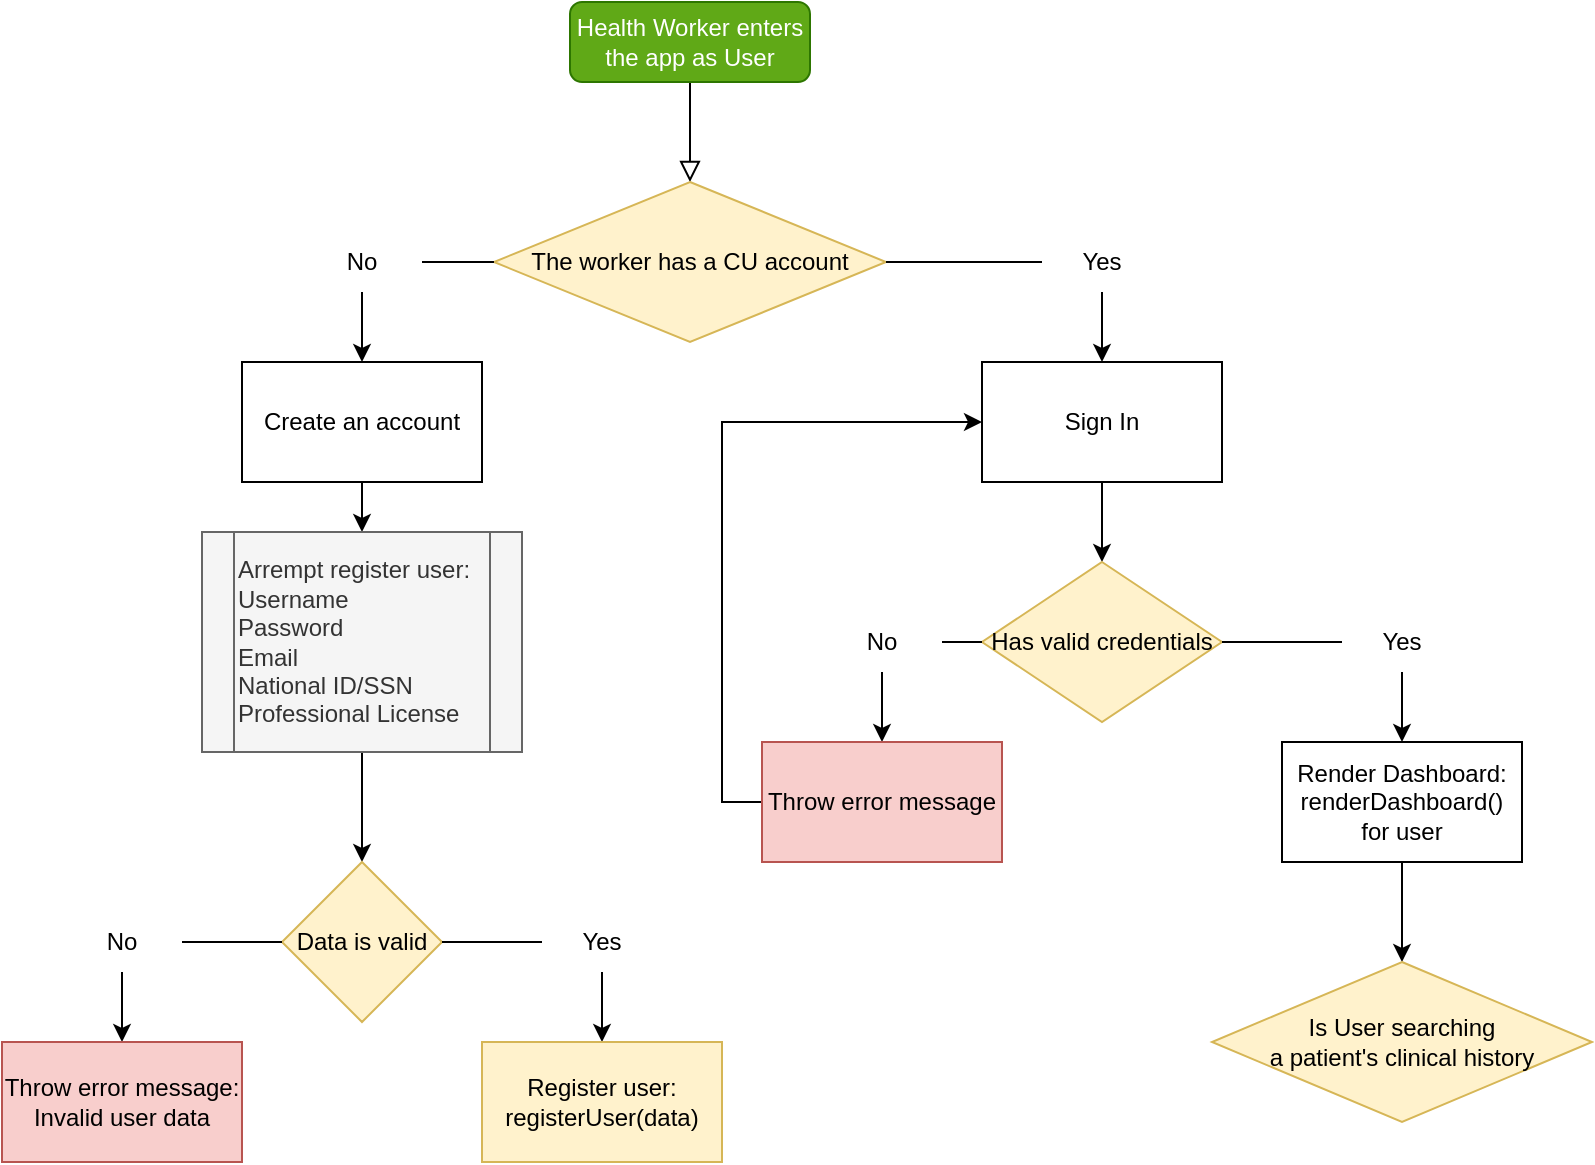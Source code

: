 <mxfile version="16.6.4" type="github">
  <diagram id="C5RBs43oDa-KdzZeNtuy" name="Page-1">
    <mxGraphModel dx="2000" dy="802" grid="1" gridSize="10" guides="1" tooltips="1" connect="1" arrows="1" fold="1" page="1" pageScale="1" pageWidth="1100" pageHeight="850" math="0" shadow="0">
      <root>
        <mxCell id="WIyWlLk6GJQsqaUBKTNV-0" />
        <mxCell id="WIyWlLk6GJQsqaUBKTNV-1" parent="WIyWlLk6GJQsqaUBKTNV-0" />
        <mxCell id="WIyWlLk6GJQsqaUBKTNV-2" value="" style="rounded=0;html=1;jettySize=auto;orthogonalLoop=1;fontSize=11;endArrow=block;endFill=0;endSize=8;strokeWidth=1;shadow=0;labelBackgroundColor=none;edgeStyle=orthogonalEdgeStyle;" parent="WIyWlLk6GJQsqaUBKTNV-1" source="WIyWlLk6GJQsqaUBKTNV-3" target="2n9jpFvJ1BDSwHlZQIuS-0" edge="1">
          <mxGeometry relative="1" as="geometry">
            <mxPoint x="414" y="130" as="targetPoint" />
          </mxGeometry>
        </mxCell>
        <mxCell id="WIyWlLk6GJQsqaUBKTNV-3" value="Health Worker enters the app as User" style="rounded=1;whiteSpace=wrap;html=1;fontSize=12;glass=0;strokeWidth=1;shadow=0;fillColor=#60a917;fontColor=#ffffff;strokeColor=#2D7600;" parent="WIyWlLk6GJQsqaUBKTNV-1" vertex="1">
          <mxGeometry x="354" y="40" width="120" height="40" as="geometry" />
        </mxCell>
        <mxCell id="2n9jpFvJ1BDSwHlZQIuS-4" value="" style="edgeStyle=orthogonalEdgeStyle;rounded=0;orthogonalLoop=1;jettySize=auto;html=1;startArrow=none;" parent="WIyWlLk6GJQsqaUBKTNV-1" source="2n9jpFvJ1BDSwHlZQIuS-7" target="2n9jpFvJ1BDSwHlZQIuS-3" edge="1">
          <mxGeometry relative="1" as="geometry" />
        </mxCell>
        <mxCell id="2n9jpFvJ1BDSwHlZQIuS-6" value="" style="edgeStyle=orthogonalEdgeStyle;rounded=0;orthogonalLoop=1;jettySize=auto;html=1;startArrow=none;" parent="WIyWlLk6GJQsqaUBKTNV-1" source="2n9jpFvJ1BDSwHlZQIuS-8" target="2n9jpFvJ1BDSwHlZQIuS-5" edge="1">
          <mxGeometry relative="1" as="geometry" />
        </mxCell>
        <mxCell id="2n9jpFvJ1BDSwHlZQIuS-0" value="The worker has a CU account" style="rhombus;whiteSpace=wrap;html=1;fillColor=#fff2cc;strokeColor=#d6b656;" parent="WIyWlLk6GJQsqaUBKTNV-1" vertex="1">
          <mxGeometry x="316" y="130" width="196" height="80" as="geometry" />
        </mxCell>
        <mxCell id="2n9jpFvJ1BDSwHlZQIuS-10" value="" style="edgeStyle=orthogonalEdgeStyle;rounded=0;orthogonalLoop=1;jettySize=auto;html=1;" parent="WIyWlLk6GJQsqaUBKTNV-1" source="2n9jpFvJ1BDSwHlZQIuS-3" target="2n9jpFvJ1BDSwHlZQIuS-9" edge="1">
          <mxGeometry relative="1" as="geometry" />
        </mxCell>
        <mxCell id="2n9jpFvJ1BDSwHlZQIuS-3" value="Create an account" style="whiteSpace=wrap;html=1;" parent="WIyWlLk6GJQsqaUBKTNV-1" vertex="1">
          <mxGeometry x="190" y="220" width="120" height="60" as="geometry" />
        </mxCell>
        <mxCell id="2n9jpFvJ1BDSwHlZQIuS-17" value="" style="edgeStyle=orthogonalEdgeStyle;rounded=0;orthogonalLoop=1;jettySize=auto;html=1;" parent="WIyWlLk6GJQsqaUBKTNV-1" source="2n9jpFvJ1BDSwHlZQIuS-5" target="2n9jpFvJ1BDSwHlZQIuS-16" edge="1">
          <mxGeometry relative="1" as="geometry" />
        </mxCell>
        <mxCell id="2n9jpFvJ1BDSwHlZQIuS-5" value="Sign In" style="whiteSpace=wrap;html=1;" parent="WIyWlLk6GJQsqaUBKTNV-1" vertex="1">
          <mxGeometry x="560" y="220" width="120" height="60" as="geometry" />
        </mxCell>
        <mxCell id="2n9jpFvJ1BDSwHlZQIuS-31" value="" style="edgeStyle=orthogonalEdgeStyle;rounded=0;orthogonalLoop=1;jettySize=auto;html=1;" parent="WIyWlLk6GJQsqaUBKTNV-1" source="2n9jpFvJ1BDSwHlZQIuS-9" target="2n9jpFvJ1BDSwHlZQIuS-30" edge="1">
          <mxGeometry relative="1" as="geometry" />
        </mxCell>
        <mxCell id="2n9jpFvJ1BDSwHlZQIuS-9" value="Arrempt register user:&lt;br&gt;Username&lt;br&gt;Password&lt;br&gt;Email&lt;br&gt;National ID/SSN&lt;br&gt;Professional License" style="shape=process;whiteSpace=wrap;html=1;backgroundOutline=1;align=left;fillColor=#f5f5f5;strokeColor=#666666;fontColor=#333333;" parent="WIyWlLk6GJQsqaUBKTNV-1" vertex="1">
          <mxGeometry x="170" y="305" width="160" height="110" as="geometry" />
        </mxCell>
        <mxCell id="2n9jpFvJ1BDSwHlZQIuS-7" value="No" style="text;html=1;strokeColor=none;fillColor=none;align=center;verticalAlign=middle;whiteSpace=wrap;rounded=0;" parent="WIyWlLk6GJQsqaUBKTNV-1" vertex="1">
          <mxGeometry x="220" y="155" width="60" height="30" as="geometry" />
        </mxCell>
        <mxCell id="2n9jpFvJ1BDSwHlZQIuS-13" value="" style="edgeStyle=orthogonalEdgeStyle;rounded=0;orthogonalLoop=1;jettySize=auto;html=1;endArrow=none;" parent="WIyWlLk6GJQsqaUBKTNV-1" source="2n9jpFvJ1BDSwHlZQIuS-0" target="2n9jpFvJ1BDSwHlZQIuS-7" edge="1">
          <mxGeometry relative="1" as="geometry">
            <mxPoint x="316" y="170" as="sourcePoint" />
            <mxPoint x="170" y="170" as="targetPoint" />
          </mxGeometry>
        </mxCell>
        <mxCell id="2n9jpFvJ1BDSwHlZQIuS-8" value="Yes" style="text;html=1;strokeColor=none;fillColor=none;align=center;verticalAlign=middle;whiteSpace=wrap;rounded=0;" parent="WIyWlLk6GJQsqaUBKTNV-1" vertex="1">
          <mxGeometry x="590" y="155" width="60" height="30" as="geometry" />
        </mxCell>
        <mxCell id="2n9jpFvJ1BDSwHlZQIuS-14" value="" style="edgeStyle=orthogonalEdgeStyle;rounded=0;orthogonalLoop=1;jettySize=auto;html=1;endArrow=none;" parent="WIyWlLk6GJQsqaUBKTNV-1" source="2n9jpFvJ1BDSwHlZQIuS-0" target="2n9jpFvJ1BDSwHlZQIuS-8" edge="1">
          <mxGeometry relative="1" as="geometry">
            <mxPoint x="512" y="170" as="sourcePoint" />
            <mxPoint x="660" y="170" as="targetPoint" />
          </mxGeometry>
        </mxCell>
        <mxCell id="2n9jpFvJ1BDSwHlZQIuS-23" value="" style="edgeStyle=orthogonalEdgeStyle;rounded=0;orthogonalLoop=1;jettySize=auto;html=1;startArrow=none;" parent="WIyWlLk6GJQsqaUBKTNV-1" source="2n9jpFvJ1BDSwHlZQIuS-24" target="2n9jpFvJ1BDSwHlZQIuS-22" edge="1">
          <mxGeometry relative="1" as="geometry" />
        </mxCell>
        <mxCell id="2n9jpFvJ1BDSwHlZQIuS-27" value="" style="edgeStyle=orthogonalEdgeStyle;rounded=0;orthogonalLoop=1;jettySize=auto;html=1;startArrow=none;" parent="WIyWlLk6GJQsqaUBKTNV-1" source="2n9jpFvJ1BDSwHlZQIuS-28" target="2n9jpFvJ1BDSwHlZQIuS-26" edge="1">
          <mxGeometry relative="1" as="geometry" />
        </mxCell>
        <mxCell id="2n9jpFvJ1BDSwHlZQIuS-16" value="Has valid credentials" style="rhombus;whiteSpace=wrap;html=1;fillColor=#fff2cc;strokeColor=#d6b656;" parent="WIyWlLk6GJQsqaUBKTNV-1" vertex="1">
          <mxGeometry x="560" y="320" width="120" height="80" as="geometry" />
        </mxCell>
        <mxCell id="2n9jpFvJ1BDSwHlZQIuS-41" style="edgeStyle=orthogonalEdgeStyle;rounded=0;orthogonalLoop=1;jettySize=auto;html=1;exitX=0;exitY=0.5;exitDx=0;exitDy=0;entryX=0;entryY=0.5;entryDx=0;entryDy=0;" parent="WIyWlLk6GJQsqaUBKTNV-1" source="2n9jpFvJ1BDSwHlZQIuS-22" target="2n9jpFvJ1BDSwHlZQIuS-5" edge="1">
          <mxGeometry relative="1" as="geometry" />
        </mxCell>
        <mxCell id="2n9jpFvJ1BDSwHlZQIuS-22" value="Throw error message" style="whiteSpace=wrap;html=1;fillColor=#f8cecc;strokeColor=#b85450;" parent="WIyWlLk6GJQsqaUBKTNV-1" vertex="1">
          <mxGeometry x="450" y="410" width="120" height="60" as="geometry" />
        </mxCell>
        <mxCell id="2n9jpFvJ1BDSwHlZQIuS-24" value="No" style="text;html=1;strokeColor=none;fillColor=none;align=center;verticalAlign=middle;whiteSpace=wrap;rounded=0;" parent="WIyWlLk6GJQsqaUBKTNV-1" vertex="1">
          <mxGeometry x="480" y="345" width="60" height="30" as="geometry" />
        </mxCell>
        <mxCell id="2n9jpFvJ1BDSwHlZQIuS-25" value="" style="edgeStyle=orthogonalEdgeStyle;rounded=0;orthogonalLoop=1;jettySize=auto;html=1;endArrow=none;" parent="WIyWlLk6GJQsqaUBKTNV-1" source="2n9jpFvJ1BDSwHlZQIuS-16" target="2n9jpFvJ1BDSwHlZQIuS-24" edge="1">
          <mxGeometry relative="1" as="geometry">
            <mxPoint x="520" y="360" as="sourcePoint" />
            <mxPoint x="430" y="410" as="targetPoint" />
          </mxGeometry>
        </mxCell>
        <mxCell id="2n9jpFvJ1BDSwHlZQIuS-45" value="" style="edgeStyle=orthogonalEdgeStyle;rounded=0;orthogonalLoop=1;jettySize=auto;html=1;" parent="WIyWlLk6GJQsqaUBKTNV-1" source="2n9jpFvJ1BDSwHlZQIuS-26" target="2n9jpFvJ1BDSwHlZQIuS-44" edge="1">
          <mxGeometry relative="1" as="geometry" />
        </mxCell>
        <mxCell id="2n9jpFvJ1BDSwHlZQIuS-26" value="Render Dashboard:&lt;br&gt;renderDashboard() for user" style="whiteSpace=wrap;html=1;" parent="WIyWlLk6GJQsqaUBKTNV-1" vertex="1">
          <mxGeometry x="710" y="410" width="120" height="60" as="geometry" />
        </mxCell>
        <mxCell id="2n9jpFvJ1BDSwHlZQIuS-28" value="Yes" style="text;html=1;strokeColor=none;fillColor=none;align=center;verticalAlign=middle;whiteSpace=wrap;rounded=0;" parent="WIyWlLk6GJQsqaUBKTNV-1" vertex="1">
          <mxGeometry x="740" y="345" width="60" height="30" as="geometry" />
        </mxCell>
        <mxCell id="2n9jpFvJ1BDSwHlZQIuS-29" value="" style="edgeStyle=orthogonalEdgeStyle;rounded=0;orthogonalLoop=1;jettySize=auto;html=1;endArrow=none;" parent="WIyWlLk6GJQsqaUBKTNV-1" source="2n9jpFvJ1BDSwHlZQIuS-16" target="2n9jpFvJ1BDSwHlZQIuS-28" edge="1">
          <mxGeometry relative="1" as="geometry">
            <mxPoint x="640" y="360" as="sourcePoint" />
            <mxPoint x="730" y="410" as="targetPoint" />
          </mxGeometry>
        </mxCell>
        <mxCell id="2n9jpFvJ1BDSwHlZQIuS-33" value="" style="edgeStyle=orthogonalEdgeStyle;rounded=0;orthogonalLoop=1;jettySize=auto;html=1;startArrow=none;" parent="WIyWlLk6GJQsqaUBKTNV-1" source="2n9jpFvJ1BDSwHlZQIuS-37" target="2n9jpFvJ1BDSwHlZQIuS-32" edge="1">
          <mxGeometry relative="1" as="geometry" />
        </mxCell>
        <mxCell id="2n9jpFvJ1BDSwHlZQIuS-35" value="" style="edgeStyle=orthogonalEdgeStyle;rounded=0;orthogonalLoop=1;jettySize=auto;html=1;startArrow=none;" parent="WIyWlLk6GJQsqaUBKTNV-1" source="2n9jpFvJ1BDSwHlZQIuS-39" target="2n9jpFvJ1BDSwHlZQIuS-34" edge="1">
          <mxGeometry relative="1" as="geometry" />
        </mxCell>
        <mxCell id="2n9jpFvJ1BDSwHlZQIuS-30" value="Data is valid" style="rhombus;whiteSpace=wrap;html=1;align=center;fillColor=#fff2cc;strokeColor=#d6b656;" parent="WIyWlLk6GJQsqaUBKTNV-1" vertex="1">
          <mxGeometry x="210" y="470" width="80" height="80" as="geometry" />
        </mxCell>
        <mxCell id="2n9jpFvJ1BDSwHlZQIuS-32" value="Throw error message:&lt;br&gt;Invalid user data" style="whiteSpace=wrap;html=1;fillColor=#f8cecc;strokeColor=#b85450;" parent="WIyWlLk6GJQsqaUBKTNV-1" vertex="1">
          <mxGeometry x="70" y="560" width="120" height="60" as="geometry" />
        </mxCell>
        <mxCell id="2n9jpFvJ1BDSwHlZQIuS-34" value="Register user:&lt;br&gt;registerUser(data)" style="whiteSpace=wrap;html=1;fillColor=#fff2cc;strokeColor=#d6b656;" parent="WIyWlLk6GJQsqaUBKTNV-1" vertex="1">
          <mxGeometry x="310" y="560" width="120" height="60" as="geometry" />
        </mxCell>
        <mxCell id="2n9jpFvJ1BDSwHlZQIuS-37" value="No" style="text;html=1;strokeColor=none;fillColor=none;align=center;verticalAlign=middle;whiteSpace=wrap;rounded=0;" parent="WIyWlLk6GJQsqaUBKTNV-1" vertex="1">
          <mxGeometry x="100" y="495" width="60" height="30" as="geometry" />
        </mxCell>
        <mxCell id="2n9jpFvJ1BDSwHlZQIuS-38" value="" style="edgeStyle=orthogonalEdgeStyle;rounded=0;orthogonalLoop=1;jettySize=auto;html=1;endArrow=none;" parent="WIyWlLk6GJQsqaUBKTNV-1" source="2n9jpFvJ1BDSwHlZQIuS-30" target="2n9jpFvJ1BDSwHlZQIuS-37" edge="1">
          <mxGeometry relative="1" as="geometry">
            <mxPoint x="210" y="510" as="sourcePoint" />
            <mxPoint x="130" y="560" as="targetPoint" />
          </mxGeometry>
        </mxCell>
        <mxCell id="2n9jpFvJ1BDSwHlZQIuS-39" value="Yes" style="text;html=1;strokeColor=none;fillColor=none;align=center;verticalAlign=middle;whiteSpace=wrap;rounded=0;" parent="WIyWlLk6GJQsqaUBKTNV-1" vertex="1">
          <mxGeometry x="340" y="495" width="60" height="30" as="geometry" />
        </mxCell>
        <mxCell id="2n9jpFvJ1BDSwHlZQIuS-40" value="" style="edgeStyle=orthogonalEdgeStyle;rounded=0;orthogonalLoop=1;jettySize=auto;html=1;endArrow=none;" parent="WIyWlLk6GJQsqaUBKTNV-1" source="2n9jpFvJ1BDSwHlZQIuS-30" target="2n9jpFvJ1BDSwHlZQIuS-39" edge="1">
          <mxGeometry relative="1" as="geometry">
            <mxPoint x="290" y="510" as="sourcePoint" />
            <mxPoint x="370" y="560" as="targetPoint" />
          </mxGeometry>
        </mxCell>
        <mxCell id="2n9jpFvJ1BDSwHlZQIuS-44" value="Is User searching&lt;br&gt;a patient&#39;s clinical history" style="rhombus;whiteSpace=wrap;html=1;fillColor=#fff2cc;strokeColor=#d6b656;" parent="WIyWlLk6GJQsqaUBKTNV-1" vertex="1">
          <mxGeometry x="675" y="520" width="190" height="80" as="geometry" />
        </mxCell>
      </root>
    </mxGraphModel>
  </diagram>
</mxfile>
